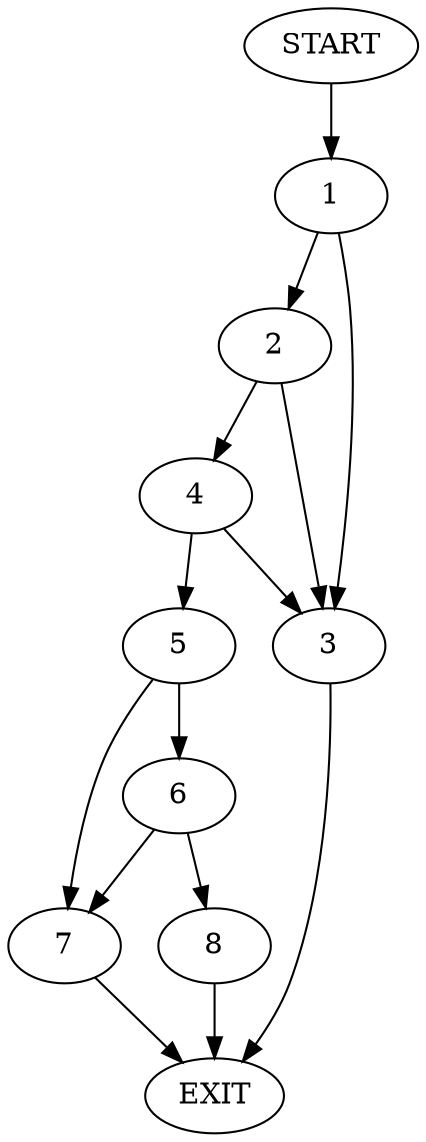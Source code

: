 digraph {
0 [label="START"]
9 [label="EXIT"]
0 -> 1
1 -> 2
1 -> 3
3 -> 9
2 -> 4
2 -> 3
4 -> 5
4 -> 3
5 -> 6
5 -> 7
7 -> 9
6 -> 8
6 -> 7
8 -> 9
}
